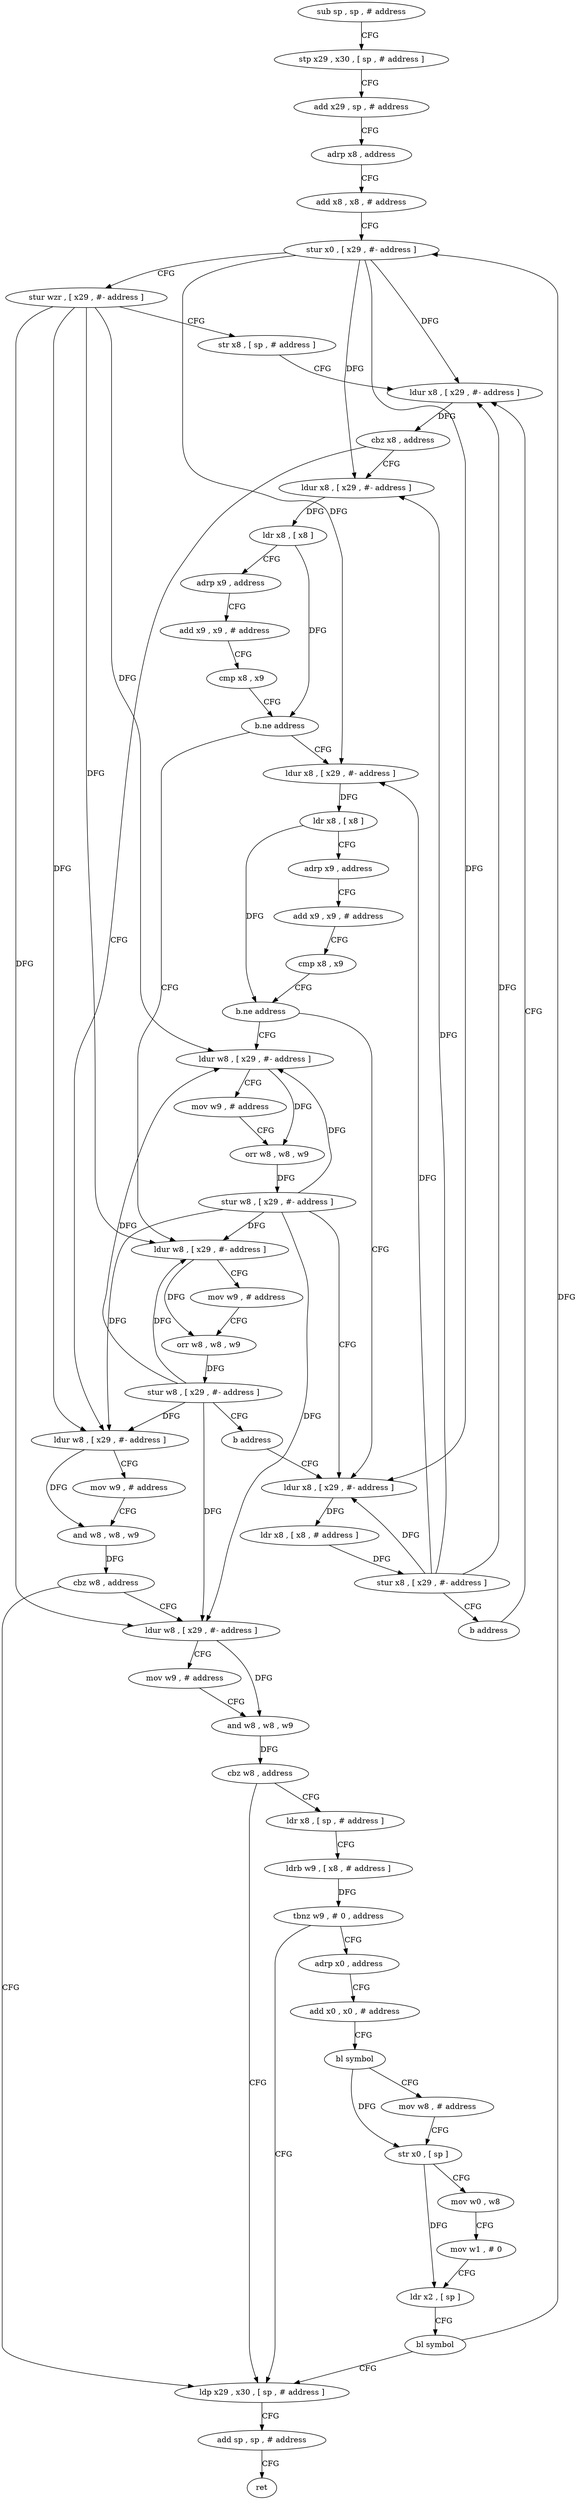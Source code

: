 digraph "func" {
"4266156" [label = "sub sp , sp , # address" ]
"4266160" [label = "stp x29 , x30 , [ sp , # address ]" ]
"4266164" [label = "add x29 , sp , # address" ]
"4266168" [label = "adrp x8 , address" ]
"4266172" [label = "add x8 , x8 , # address" ]
"4266176" [label = "stur x0 , [ x29 , #- address ]" ]
"4266180" [label = "stur wzr , [ x29 , #- address ]" ]
"4266184" [label = "str x8 , [ sp , # address ]" ]
"4266188" [label = "ldur x8 , [ x29 , #- address ]" ]
"4266296" [label = "ldur w8 , [ x29 , #- address ]" ]
"4266300" [label = "mov w9 , # address" ]
"4266304" [label = "and w8 , w8 , w9" ]
"4266308" [label = "cbz w8 , address" ]
"4266376" [label = "ldp x29 , x30 , [ sp , # address ]" ]
"4266312" [label = "ldur w8 , [ x29 , #- address ]" ]
"4266196" [label = "ldur x8 , [ x29 , #- address ]" ]
"4266200" [label = "ldr x8 , [ x8 ]" ]
"4266204" [label = "adrp x9 , address" ]
"4266208" [label = "add x9 , x9 , # address" ]
"4266212" [label = "cmp x8 , x9" ]
"4266216" [label = "b.ne address" ]
"4266240" [label = "ldur x8 , [ x29 , #- address ]" ]
"4266220" [label = "ldur w8 , [ x29 , #- address ]" ]
"4266380" [label = "add sp , sp , # address" ]
"4266384" [label = "ret" ]
"4266316" [label = "mov w9 , # address" ]
"4266320" [label = "and w8 , w8 , w9" ]
"4266324" [label = "cbz w8 , address" ]
"4266328" [label = "ldr x8 , [ sp , # address ]" ]
"4266244" [label = "ldr x8 , [ x8 ]" ]
"4266248" [label = "adrp x9 , address" ]
"4266252" [label = "add x9 , x9 , # address" ]
"4266256" [label = "cmp x8 , x9" ]
"4266260" [label = "b.ne address" ]
"4266280" [label = "ldur x8 , [ x29 , #- address ]" ]
"4266264" [label = "ldur w8 , [ x29 , #- address ]" ]
"4266224" [label = "mov w9 , # address" ]
"4266228" [label = "orr w8 , w8 , w9" ]
"4266232" [label = "stur w8 , [ x29 , #- address ]" ]
"4266236" [label = "b address" ]
"4266332" [label = "ldrb w9 , [ x8 , # address ]" ]
"4266336" [label = "tbnz w9 , # 0 , address" ]
"4266340" [label = "adrp x0 , address" ]
"4266284" [label = "ldr x8 , [ x8 , # address ]" ]
"4266288" [label = "stur x8 , [ x29 , #- address ]" ]
"4266292" [label = "b address" ]
"4266268" [label = "mov w9 , # address" ]
"4266272" [label = "orr w8 , w8 , w9" ]
"4266276" [label = "stur w8 , [ x29 , #- address ]" ]
"4266344" [label = "add x0 , x0 , # address" ]
"4266348" [label = "bl symbol" ]
"4266352" [label = "mov w8 , # address" ]
"4266356" [label = "str x0 , [ sp ]" ]
"4266360" [label = "mov w0 , w8" ]
"4266364" [label = "mov w1 , # 0" ]
"4266368" [label = "ldr x2 , [ sp ]" ]
"4266372" [label = "bl symbol" ]
"4266192" [label = "cbz x8 , address" ]
"4266156" -> "4266160" [ label = "CFG" ]
"4266160" -> "4266164" [ label = "CFG" ]
"4266164" -> "4266168" [ label = "CFG" ]
"4266168" -> "4266172" [ label = "CFG" ]
"4266172" -> "4266176" [ label = "CFG" ]
"4266176" -> "4266180" [ label = "CFG" ]
"4266176" -> "4266188" [ label = "DFG" ]
"4266176" -> "4266196" [ label = "DFG" ]
"4266176" -> "4266240" [ label = "DFG" ]
"4266176" -> "4266280" [ label = "DFG" ]
"4266180" -> "4266184" [ label = "CFG" ]
"4266180" -> "4266296" [ label = "DFG" ]
"4266180" -> "4266312" [ label = "DFG" ]
"4266180" -> "4266220" [ label = "DFG" ]
"4266180" -> "4266264" [ label = "DFG" ]
"4266184" -> "4266188" [ label = "CFG" ]
"4266188" -> "4266192" [ label = "DFG" ]
"4266296" -> "4266300" [ label = "CFG" ]
"4266296" -> "4266304" [ label = "DFG" ]
"4266300" -> "4266304" [ label = "CFG" ]
"4266304" -> "4266308" [ label = "DFG" ]
"4266308" -> "4266376" [ label = "CFG" ]
"4266308" -> "4266312" [ label = "CFG" ]
"4266376" -> "4266380" [ label = "CFG" ]
"4266312" -> "4266316" [ label = "CFG" ]
"4266312" -> "4266320" [ label = "DFG" ]
"4266196" -> "4266200" [ label = "DFG" ]
"4266200" -> "4266204" [ label = "CFG" ]
"4266200" -> "4266216" [ label = "DFG" ]
"4266204" -> "4266208" [ label = "CFG" ]
"4266208" -> "4266212" [ label = "CFG" ]
"4266212" -> "4266216" [ label = "CFG" ]
"4266216" -> "4266240" [ label = "CFG" ]
"4266216" -> "4266220" [ label = "CFG" ]
"4266240" -> "4266244" [ label = "DFG" ]
"4266220" -> "4266224" [ label = "CFG" ]
"4266220" -> "4266228" [ label = "DFG" ]
"4266380" -> "4266384" [ label = "CFG" ]
"4266316" -> "4266320" [ label = "CFG" ]
"4266320" -> "4266324" [ label = "DFG" ]
"4266324" -> "4266376" [ label = "CFG" ]
"4266324" -> "4266328" [ label = "CFG" ]
"4266328" -> "4266332" [ label = "CFG" ]
"4266244" -> "4266248" [ label = "CFG" ]
"4266244" -> "4266260" [ label = "DFG" ]
"4266248" -> "4266252" [ label = "CFG" ]
"4266252" -> "4266256" [ label = "CFG" ]
"4266256" -> "4266260" [ label = "CFG" ]
"4266260" -> "4266280" [ label = "CFG" ]
"4266260" -> "4266264" [ label = "CFG" ]
"4266280" -> "4266284" [ label = "DFG" ]
"4266264" -> "4266268" [ label = "CFG" ]
"4266264" -> "4266272" [ label = "DFG" ]
"4266224" -> "4266228" [ label = "CFG" ]
"4266228" -> "4266232" [ label = "DFG" ]
"4266232" -> "4266236" [ label = "CFG" ]
"4266232" -> "4266296" [ label = "DFG" ]
"4266232" -> "4266312" [ label = "DFG" ]
"4266232" -> "4266220" [ label = "DFG" ]
"4266232" -> "4266264" [ label = "DFG" ]
"4266236" -> "4266280" [ label = "CFG" ]
"4266332" -> "4266336" [ label = "DFG" ]
"4266336" -> "4266376" [ label = "CFG" ]
"4266336" -> "4266340" [ label = "CFG" ]
"4266340" -> "4266344" [ label = "CFG" ]
"4266284" -> "4266288" [ label = "DFG" ]
"4266288" -> "4266292" [ label = "CFG" ]
"4266288" -> "4266188" [ label = "DFG" ]
"4266288" -> "4266196" [ label = "DFG" ]
"4266288" -> "4266240" [ label = "DFG" ]
"4266288" -> "4266280" [ label = "DFG" ]
"4266292" -> "4266188" [ label = "CFG" ]
"4266268" -> "4266272" [ label = "CFG" ]
"4266272" -> "4266276" [ label = "DFG" ]
"4266276" -> "4266280" [ label = "CFG" ]
"4266276" -> "4266296" [ label = "DFG" ]
"4266276" -> "4266312" [ label = "DFG" ]
"4266276" -> "4266220" [ label = "DFG" ]
"4266276" -> "4266264" [ label = "DFG" ]
"4266344" -> "4266348" [ label = "CFG" ]
"4266348" -> "4266352" [ label = "CFG" ]
"4266348" -> "4266356" [ label = "DFG" ]
"4266352" -> "4266356" [ label = "CFG" ]
"4266356" -> "4266360" [ label = "CFG" ]
"4266356" -> "4266368" [ label = "DFG" ]
"4266360" -> "4266364" [ label = "CFG" ]
"4266364" -> "4266368" [ label = "CFG" ]
"4266368" -> "4266372" [ label = "CFG" ]
"4266372" -> "4266376" [ label = "CFG" ]
"4266372" -> "4266176" [ label = "DFG" ]
"4266192" -> "4266296" [ label = "CFG" ]
"4266192" -> "4266196" [ label = "CFG" ]
}
